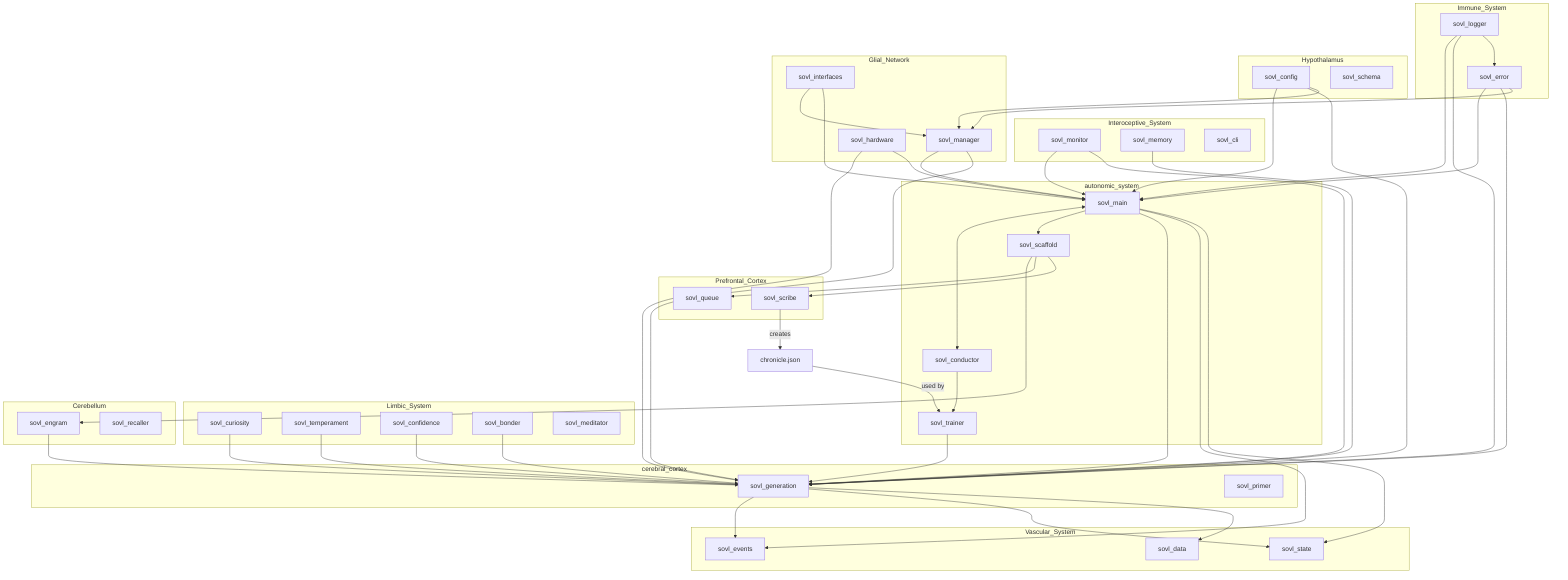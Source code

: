 graph TD
    %% Autonomic System
    subgraph autonomic_system
        sovl_scaffold
        sovl_trainer
        sovl_main
        sovl_conductor
    end

    %% Cerebral Cortex 
    subgraph cerebral_cortex 
        sovl_generation
        sovl_primer
    end

    %% Prefrontal Cortex
    subgraph Prefrontal_Cortex
        sovl_queue
        sovl_scribe   
    end

    %% Limbic System
    subgraph Limbic_System
        sovl_curiosity
        sovl_temperament
        sovl_confidence
        sovl_bonder
        sovl_meditator
    end

    %% Cerebellum
    subgraph Cerebellum
        sovl_scaffold
        sovl_engram
        sovl_recaller
    end

    %% Vascular System
    subgraph Vascular_System
        sovl_events
        sovl_state
        sovl_data
    end

    %% Interoceptive System
    subgraph Interoceptive_System
        sovl_monitor
        sovl_memory
        sovl_cli
    end

    %% Immune System
    subgraph Immune_System
        sovl_error
        sovl_logger
    end

    %% Hypothalamus
    subgraph Hypothalamus
        sovl_config
        sovl_schema
    end

    %% Glial Network
    subgraph Glial_Network
        sovl_manager
        sovl_interfaces
        sovl_hardware
    end

    %% Hippocampus
    chronicle["chronicle.json"]

    %% Flows
    sovl_main <--> sovl_conductor
    sovl_main --> sovl_scaffold
    sovl_main --> sovl_generation
    sovl_conductor --> sovl_trainer
    sovl_scaffold --> sovl_engram
    sovl_scaffold --> sovl_queue
    sovl_scaffold --> sovl_scribe

    %% Limbic System flows into Heart
    sovl_curiosity --> sovl_generation
    sovl_temperament --> sovl_generation
    sovl_confidence --> sovl_generation
    sovl_bonder --> sovl_generation

    %% Hippocampus supports Heart
    sovl_engram --> sovl_generation
    sovl_trainer --> sovl_generation

    %% Chronicle data flow
    sovl_scribe -- creates --> chronicle
    chronicle -- used by --> sovl_trainer

    %% Vascular System connects to Heart and Neocortex
    sovl_generation --> sovl_events
    sovl_generation --> sovl_state
    sovl_generation --> sovl_data
    sovl_main --> sovl_events
    sovl_main --> sovl_state

    %% Sensory System reports to Neocortex and Heart
    sovl_monitor --> sovl_main
    sovl_monitor --> sovl_generation

    %% Immune System monitors all
    sovl_error --> sovl_main
    sovl_error --> sovl_generation
    sovl_error --> sovl_manager

    %% Metabolic System supports Heart and Neocortex
    sovl_hardware --> sovl_generation
    sovl_memory --> sovl_generation
    sovl_hardware --> sovl_main

    %% Genome configures all
    sovl_config --> sovl_main
    sovl_config --> sovl_generation
    sovl_config --> sovl_manager

    %% Glial Network ties together
    sovl_manager --> sovl_main
    sovl_manager --> sovl_generation
    sovl_interfaces --> sovl_manager
    sovl_interfaces --> sovl_main

    %% Expressive System logs for all
    sovl_logger --> sovl_main
    sovl_logger --> sovl_generation
    sovl_logger --> sovl_error